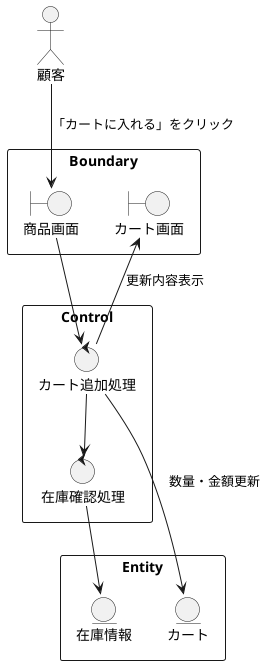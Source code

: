 @startuml
actor 顧客

rectangle Boundary {
  boundary 商品画面
  boundary カート画面
}

rectangle Control {
  control カート追加処理
  control 在庫確認処理
}

rectangle Entity {
  entity 在庫情報
  entity カート
}

顧客 --> 商品画面 : 「カートに入れる」をクリック
商品画面 --> カート追加処理
カート追加処理 --> 在庫確認処理
在庫確認処理 --> 在庫情報
カート追加処理 --> カート : 数量・金額更新
カート追加処理 --> カート画面 : 更新内容表示
@enduml
